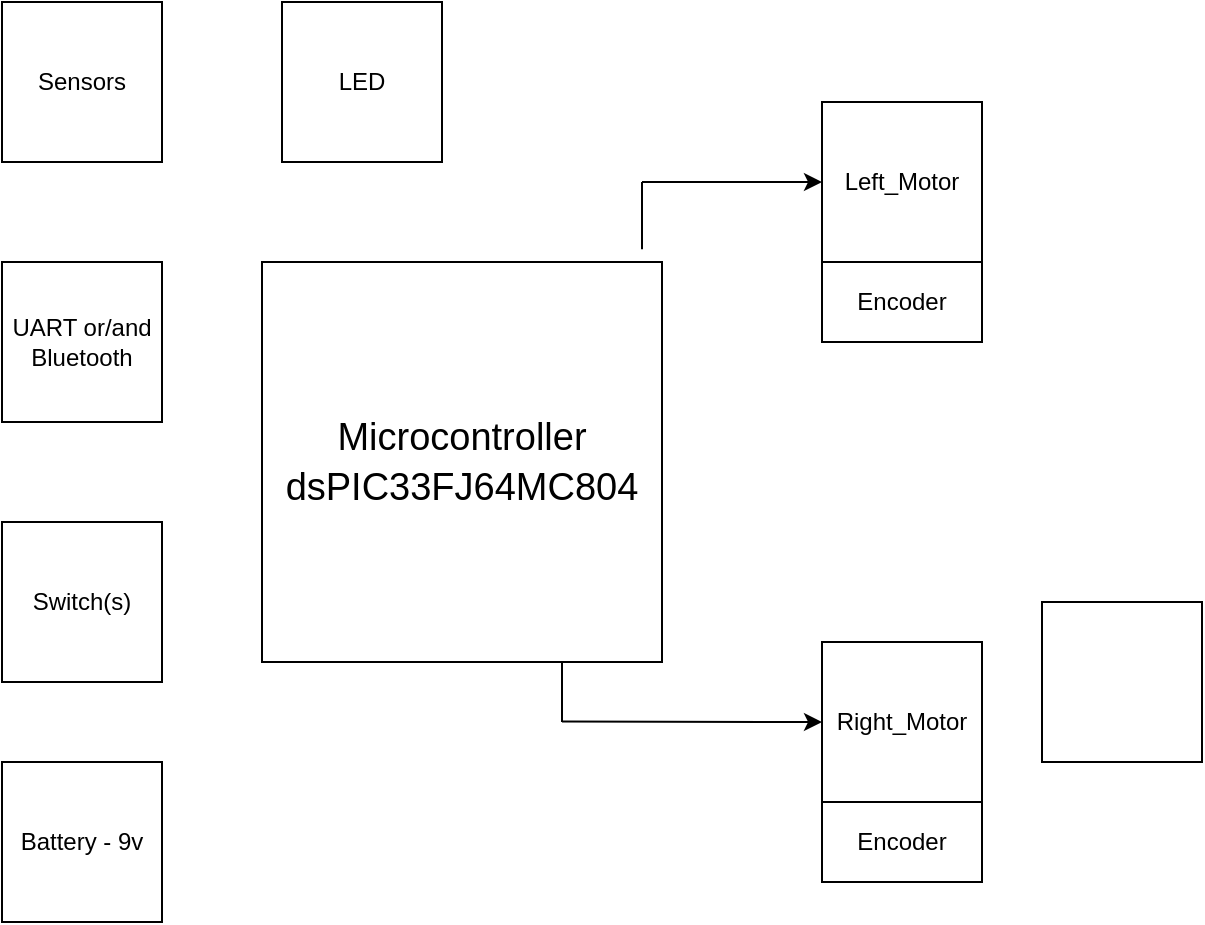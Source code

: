 <mxfile version="21.3.3" type="github">
  <diagram name="Seite-1" id="OMn4Qt6m-okBMg1prN6X">
    <mxGraphModel dx="1434" dy="756" grid="1" gridSize="10" guides="1" tooltips="1" connect="1" arrows="1" fold="1" page="1" pageScale="1" pageWidth="827" pageHeight="1169" math="0" shadow="0">
      <root>
        <mxCell id="0" />
        <mxCell id="1" parent="0" />
        <mxCell id="oB6oj3NM1jGwK5fIGuzC-1" value="&lt;font style=&quot;font-size: 19px;&quot;&gt;Microcontroller&lt;br&gt;dsPIC33FJ64MC804&lt;/font&gt;&lt;span style=&quot;font-size: 20px;&quot;&gt;&lt;br&gt;&lt;/span&gt;" style="whiteSpace=wrap;html=1;aspect=fixed;" parent="1" vertex="1">
          <mxGeometry x="290" y="200" width="200" height="200" as="geometry" />
        </mxCell>
        <mxCell id="oB6oj3NM1jGwK5fIGuzC-2" value="Left_Motor" style="whiteSpace=wrap;html=1;aspect=fixed;" parent="1" vertex="1">
          <mxGeometry x="570" y="120" width="80" height="80" as="geometry" />
        </mxCell>
        <mxCell id="oB6oj3NM1jGwK5fIGuzC-4" value="Right_Motor" style="whiteSpace=wrap;html=1;aspect=fixed;" parent="1" vertex="1">
          <mxGeometry x="570" y="390" width="80" height="80" as="geometry" />
        </mxCell>
        <mxCell id="oB6oj3NM1jGwK5fIGuzC-6" value="" style="endArrow=classic;html=1;rounded=0;" parent="1" edge="1">
          <mxGeometry width="50" height="50" relative="1" as="geometry">
            <mxPoint x="480" y="160" as="sourcePoint" />
            <mxPoint x="570" y="160" as="targetPoint" />
          </mxGeometry>
        </mxCell>
        <mxCell id="oB6oj3NM1jGwK5fIGuzC-8" value="" style="endArrow=none;html=1;rounded=0;exitX=0.95;exitY=-0.032;exitDx=0;exitDy=0;exitPerimeter=0;" parent="1" source="oB6oj3NM1jGwK5fIGuzC-1" edge="1">
          <mxGeometry width="50" height="50" relative="1" as="geometry">
            <mxPoint x="390" y="330" as="sourcePoint" />
            <mxPoint x="480" y="160" as="targetPoint" />
          </mxGeometry>
        </mxCell>
        <mxCell id="oB6oj3NM1jGwK5fIGuzC-11" value="" style="endArrow=classic;html=1;rounded=0;" parent="1" edge="1">
          <mxGeometry width="50" height="50" relative="1" as="geometry">
            <mxPoint x="440" y="429.76" as="sourcePoint" />
            <mxPoint x="570" y="430" as="targetPoint" />
          </mxGeometry>
        </mxCell>
        <mxCell id="oB6oj3NM1jGwK5fIGuzC-12" value="" style="endArrow=none;html=1;rounded=0;exitX=0.75;exitY=1;exitDx=0;exitDy=0;" parent="1" source="oB6oj3NM1jGwK5fIGuzC-1" edge="1">
          <mxGeometry width="50" height="50" relative="1" as="geometry">
            <mxPoint x="410" y="390" as="sourcePoint" />
            <mxPoint x="440" y="430" as="targetPoint" />
          </mxGeometry>
        </mxCell>
        <mxCell id="oB6oj3NM1jGwK5fIGuzC-13" value="Encoder" style="rounded=0;whiteSpace=wrap;html=1;" parent="1" vertex="1">
          <mxGeometry x="570" y="200" width="80" height="40" as="geometry" />
        </mxCell>
        <mxCell id="oB6oj3NM1jGwK5fIGuzC-14" value="Encoder" style="rounded=0;whiteSpace=wrap;html=1;" parent="1" vertex="1">
          <mxGeometry x="570" y="470" width="80" height="40" as="geometry" />
        </mxCell>
        <mxCell id="oB6oj3NM1jGwK5fIGuzC-17" value="Sensors" style="whiteSpace=wrap;html=1;aspect=fixed;" parent="1" vertex="1">
          <mxGeometry x="160" y="70" width="80" height="80" as="geometry" />
        </mxCell>
        <mxCell id="oB6oj3NM1jGwK5fIGuzC-18" value="LED" style="whiteSpace=wrap;html=1;aspect=fixed;" parent="1" vertex="1">
          <mxGeometry x="300" y="70" width="80" height="80" as="geometry" />
        </mxCell>
        <mxCell id="oB6oj3NM1jGwK5fIGuzC-20" value="UART or/and Bluetooth" style="whiteSpace=wrap;html=1;aspect=fixed;" parent="1" vertex="1">
          <mxGeometry x="160" y="200" width="80" height="80" as="geometry" />
        </mxCell>
        <mxCell id="oB6oj3NM1jGwK5fIGuzC-21" value="Switch(s)" style="whiteSpace=wrap;html=1;aspect=fixed;" parent="1" vertex="1">
          <mxGeometry x="160" y="330" width="80" height="80" as="geometry" />
        </mxCell>
        <mxCell id="bmg4bT8YLpdM8rNYu2vY-2" value="Battery - 9v" style="whiteSpace=wrap;html=1;aspect=fixed;" parent="1" vertex="1">
          <mxGeometry x="160" y="450" width="80" height="80" as="geometry" />
        </mxCell>
        <mxCell id="kmmMuStWBaq62XJKW_fV-1" value="" style="whiteSpace=wrap;html=1;aspect=fixed;" vertex="1" parent="1">
          <mxGeometry x="680" y="370" width="80" height="80" as="geometry" />
        </mxCell>
      </root>
    </mxGraphModel>
  </diagram>
</mxfile>
